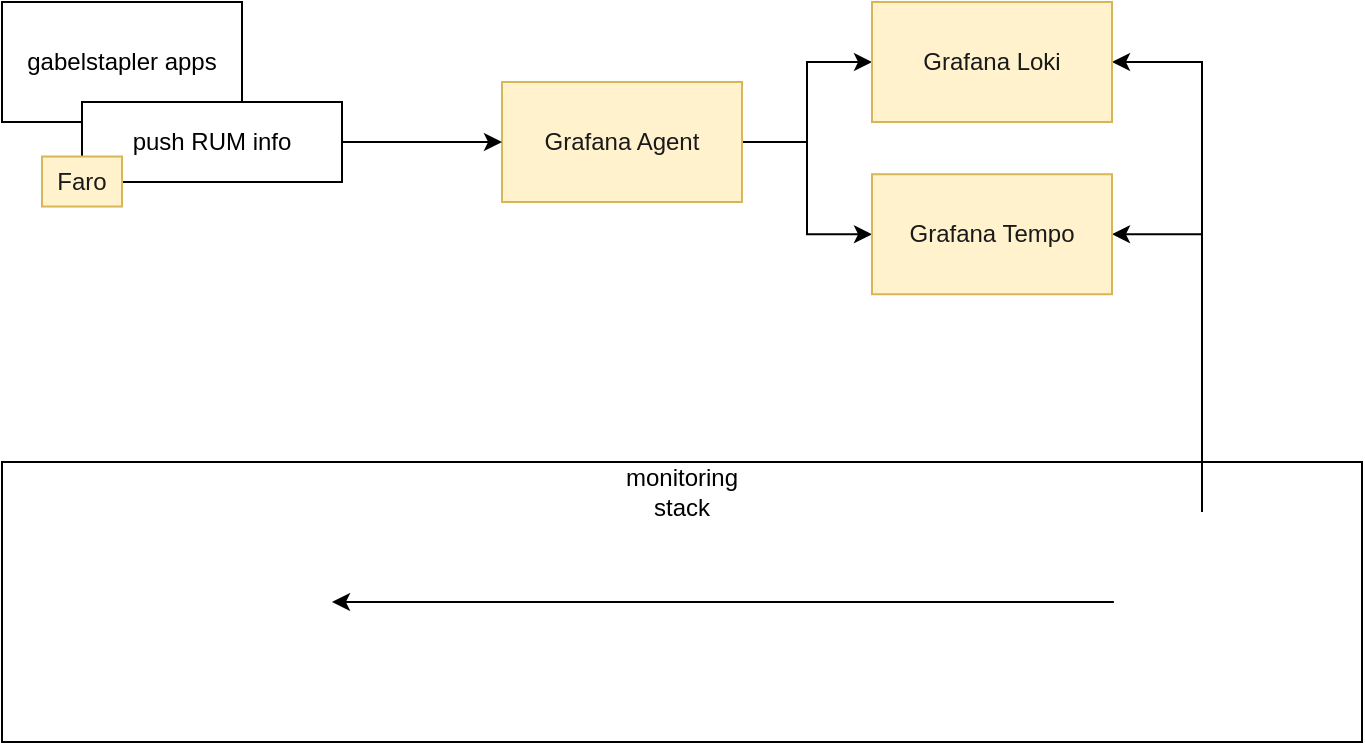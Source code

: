 <mxfile version="22.0.3" type="device">
  <diagram name="Page-1" id="uMvlr9txKLxV7fERRm8-">
    <mxGraphModel dx="464" dy="385" grid="1" gridSize="10" guides="1" tooltips="1" connect="1" arrows="1" fold="1" page="1" pageScale="1" pageWidth="827" pageHeight="1169" math="0" shadow="0">
      <root>
        <mxCell id="0" />
        <mxCell id="1" parent="0" />
        <mxCell id="s4uDyybuLxX9nTrKF0JG-1" value="" style="rounded=0;whiteSpace=wrap;html=1;" vertex="1" parent="1">
          <mxGeometry x="70" y="530" width="680" height="140" as="geometry" />
        </mxCell>
        <mxCell id="s4uDyybuLxX9nTrKF0JG-2" value="gabelstapler apps" style="rounded=0;whiteSpace=wrap;html=1;" vertex="1" parent="1">
          <mxGeometry x="70" y="300" width="120" height="60" as="geometry" />
        </mxCell>
        <mxCell id="s4uDyybuLxX9nTrKF0JG-24" style="edgeStyle=orthogonalEdgeStyle;rounded=0;orthogonalLoop=1;jettySize=auto;html=1;exitX=1;exitY=0.5;exitDx=0;exitDy=0;entryX=0;entryY=0.5;entryDx=0;entryDy=0;" edge="1" parent="1" source="s4uDyybuLxX9nTrKF0JG-3" target="s4uDyybuLxX9nTrKF0JG-19">
          <mxGeometry relative="1" as="geometry" />
        </mxCell>
        <mxCell id="s4uDyybuLxX9nTrKF0JG-25" style="edgeStyle=orthogonalEdgeStyle;rounded=0;orthogonalLoop=1;jettySize=auto;html=1;exitX=1;exitY=0.5;exitDx=0;exitDy=0;entryX=0;entryY=0.5;entryDx=0;entryDy=0;" edge="1" parent="1" source="s4uDyybuLxX9nTrKF0JG-3" target="s4uDyybuLxX9nTrKF0JG-20">
          <mxGeometry relative="1" as="geometry" />
        </mxCell>
        <mxCell id="s4uDyybuLxX9nTrKF0JG-3" value="&lt;font color=&quot;#1a1a1a&quot;&gt;Grafana Agent&lt;/font&gt;" style="rounded=0;whiteSpace=wrap;html=1;fillColor=#fff2cc;strokeColor=#d6b656;" vertex="1" parent="1">
          <mxGeometry x="320" y="340" width="120" height="60" as="geometry" />
        </mxCell>
        <mxCell id="s4uDyybuLxX9nTrKF0JG-4" value="&lt;div&gt;push RUM info&lt;/div&gt;" style="rounded=0;whiteSpace=wrap;html=1;" vertex="1" parent="1">
          <mxGeometry x="110" y="350" width="130" height="40" as="geometry" />
        </mxCell>
        <mxCell id="s4uDyybuLxX9nTrKF0JG-5" value="" style="edgeStyle=orthogonalEdgeStyle;rounded=0;orthogonalLoop=1;jettySize=auto;html=1;entryX=0;entryY=0.5;entryDx=0;entryDy=0;exitX=1;exitY=0.5;exitDx=0;exitDy=0;" edge="1" parent="1" source="s4uDyybuLxX9nTrKF0JG-4" target="s4uDyybuLxX9nTrKF0JG-3">
          <mxGeometry relative="1" as="geometry">
            <mxPoint x="190" y="340" as="sourcePoint" />
            <mxPoint x="375" y="370" as="targetPoint" />
            <Array as="points" />
          </mxGeometry>
        </mxCell>
        <mxCell id="s4uDyybuLxX9nTrKF0JG-9" value="" style="edgeStyle=orthogonalEdgeStyle;rounded=0;orthogonalLoop=1;jettySize=auto;html=1;entryX=1;entryY=0.5;entryDx=0;entryDy=0;exitX=0;exitY=0.5;exitDx=0;exitDy=0;" edge="1" parent="1" source="s4uDyybuLxX9nTrKF0JG-11">
          <mxGeometry relative="1" as="geometry">
            <mxPoint x="610" y="600" as="sourcePoint" />
            <mxPoint x="235" y="600" as="targetPoint" />
            <Array as="points">
              <mxPoint x="600" y="600" />
              <mxPoint x="600" y="600" />
            </Array>
          </mxGeometry>
        </mxCell>
        <mxCell id="s4uDyybuLxX9nTrKF0JG-10" value="&lt;div&gt;monitoring&lt;/div&gt;&lt;div&gt;stack&lt;br&gt;&lt;/div&gt;" style="text;html=1;strokeColor=none;fillColor=none;align=center;verticalAlign=middle;whiteSpace=wrap;rounded=0;" vertex="1" parent="1">
          <mxGeometry x="70" y="530" width="680" height="30" as="geometry" />
        </mxCell>
        <mxCell id="s4uDyybuLxX9nTrKF0JG-26" style="edgeStyle=orthogonalEdgeStyle;rounded=0;orthogonalLoop=1;jettySize=auto;html=1;exitX=0.5;exitY=0;exitDx=0;exitDy=0;entryX=1;entryY=0.5;entryDx=0;entryDy=0;" edge="1" parent="1" source="s4uDyybuLxX9nTrKF0JG-11" target="s4uDyybuLxX9nTrKF0JG-20">
          <mxGeometry relative="1" as="geometry" />
        </mxCell>
        <mxCell id="s4uDyybuLxX9nTrKF0JG-29" style="edgeStyle=orthogonalEdgeStyle;rounded=0;orthogonalLoop=1;jettySize=auto;html=1;exitX=0.5;exitY=0;exitDx=0;exitDy=0;entryX=1;entryY=0.5;entryDx=0;entryDy=0;" edge="1" parent="1" source="s4uDyybuLxX9nTrKF0JG-11" target="s4uDyybuLxX9nTrKF0JG-19">
          <mxGeometry relative="1" as="geometry" />
        </mxCell>
        <mxCell id="s4uDyybuLxX9nTrKF0JG-11" value="" style="shape=image;verticalLabelPosition=bottom;labelBackgroundColor=default;verticalAlign=top;aspect=fixed;imageAspect=0;image=https://upload.wikimedia.org/wikipedia/commons/thumb/a/a1/Grafana_logo.svg/800px-Grafana_logo.svg.png;" vertex="1" parent="1">
          <mxGeometry x="625.94" y="555" width="88.13" height="90" as="geometry" />
        </mxCell>
        <mxCell id="s4uDyybuLxX9nTrKF0JG-12" value="" style="shape=image;verticalLabelPosition=bottom;labelBackgroundColor=default;verticalAlign=top;aspect=fixed;imageAspect=0;image=https://dbdb.io/media/logos/prometheus_7OR7lOu.svg;" vertex="1" parent="1">
          <mxGeometry x="90" y="552.92" width="170" height="92.08" as="geometry" />
        </mxCell>
        <mxCell id="s4uDyybuLxX9nTrKF0JG-13" value="" style="shape=image;verticalLabelPosition=bottom;labelBackgroundColor=default;verticalAlign=top;aspect=fixed;imageAspect=0;image=https://careers.gocity.com/assets/img/tech-stack/platform/thanos.png;" vertex="1" parent="1">
          <mxGeometry x="335" y="602.5" width="170" height="42.5" as="geometry" />
        </mxCell>
        <mxCell id="s4uDyybuLxX9nTrKF0JG-15" value="&lt;font color=&quot;#1a1a1a&quot;&gt;Faro&lt;/font&gt;" style="rounded=0;whiteSpace=wrap;html=1;fillColor=#fff2cc;strokeColor=#d6b656;" vertex="1" parent="1">
          <mxGeometry x="90" y="377.26" width="40" height="25" as="geometry" />
        </mxCell>
        <mxCell id="s4uDyybuLxX9nTrKF0JG-18" value="" style="shape=image;verticalLabelPosition=bottom;labelBackgroundColor=default;verticalAlign=top;aspect=fixed;imageAspect=0;image=https://grafana.com/static/assets/img/logos/grafana-logo-faro.svg;" vertex="1" parent="1">
          <mxGeometry x="123.89" y="390" width="17" height="21.8" as="geometry" />
        </mxCell>
        <mxCell id="s4uDyybuLxX9nTrKF0JG-19" value="&lt;font color=&quot;#1a1a1a&quot;&gt;Grafana Loki&lt;/font&gt;" style="rounded=0;whiteSpace=wrap;html=1;fillColor=#fff2cc;strokeColor=#d6b656;" vertex="1" parent="1">
          <mxGeometry x="505" y="300" width="120" height="60" as="geometry" />
        </mxCell>
        <mxCell id="s4uDyybuLxX9nTrKF0JG-20" value="&lt;font color=&quot;#1a1a1a&quot;&gt;Grafana Tempo&lt;/font&gt;" style="rounded=0;whiteSpace=wrap;html=1;fillColor=#fff2cc;strokeColor=#d6b656;" vertex="1" parent="1">
          <mxGeometry x="505" y="386.13" width="120" height="60" as="geometry" />
        </mxCell>
        <mxCell id="s4uDyybuLxX9nTrKF0JG-21" value="" style="shape=image;verticalLabelPosition=bottom;labelBackgroundColor=default;verticalAlign=top;aspect=fixed;imageAspect=0;image=https://grafana.com/static/img/logos/logo-loki.svg;" vertex="1" parent="1">
          <mxGeometry x="490" y="340" width="22.29" height="26" as="geometry" />
        </mxCell>
        <mxCell id="s4uDyybuLxX9nTrKF0JG-22" value="" style="shape=image;verticalLabelPosition=bottom;labelBackgroundColor=default;verticalAlign=top;aspect=fixed;imageAspect=0;image=https://grafana.com/static/assets/img/logos/grafana-tempo.svg;" vertex="1" parent="1">
          <mxGeometry x="484.58" y="430.65" width="33.14" height="27.02" as="geometry" />
        </mxCell>
        <mxCell id="s4uDyybuLxX9nTrKF0JG-23" value="" style="shape=image;verticalLabelPosition=bottom;labelBackgroundColor=default;verticalAlign=top;aspect=fixed;imageAspect=0;image=https://grafana.com/static/img/menu/agent.svg;" vertex="1" parent="1">
          <mxGeometry x="300" y="383.9" width="42.5" height="34" as="geometry" />
        </mxCell>
      </root>
    </mxGraphModel>
  </diagram>
</mxfile>
